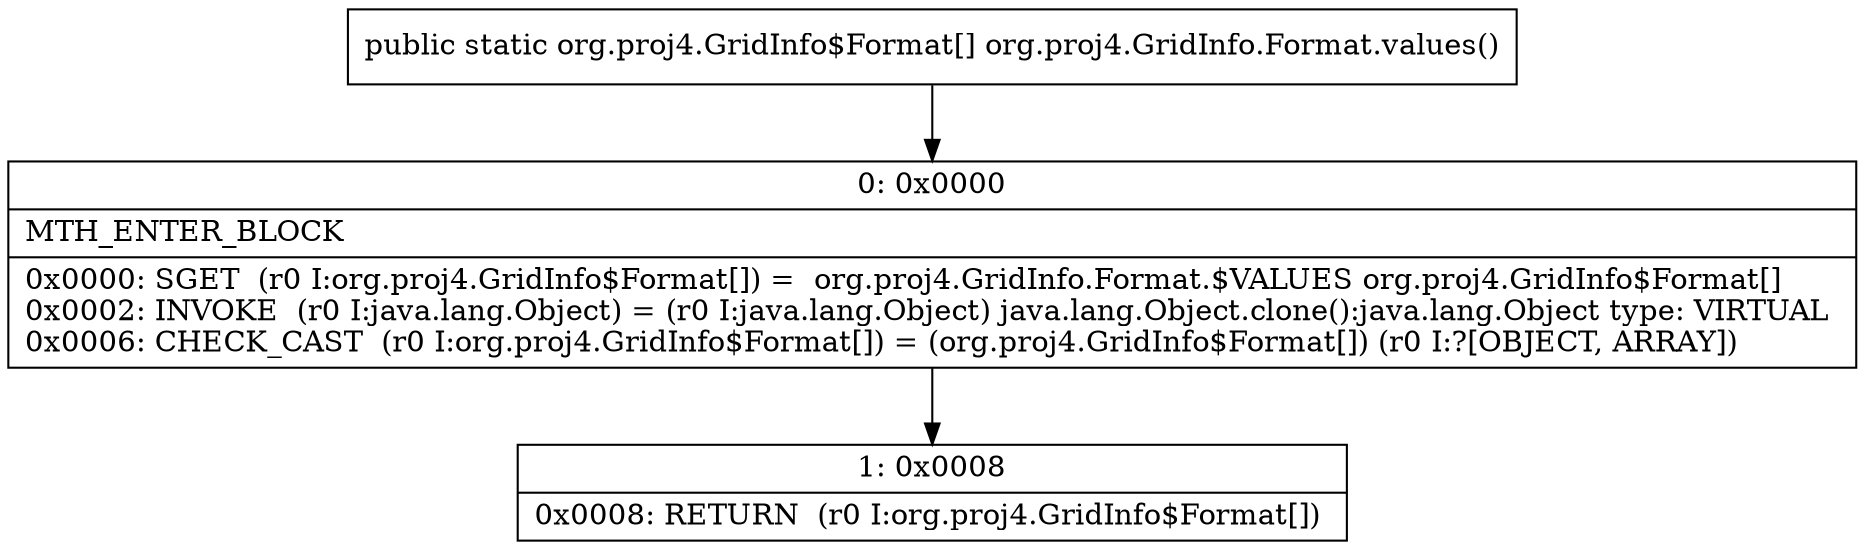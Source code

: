 digraph "CFG fororg.proj4.GridInfo.Format.values()[Lorg\/proj4\/GridInfo$Format;" {
Node_0 [shape=record,label="{0\:\ 0x0000|MTH_ENTER_BLOCK\l|0x0000: SGET  (r0 I:org.proj4.GridInfo$Format[]) =  org.proj4.GridInfo.Format.$VALUES org.proj4.GridInfo$Format[] \l0x0002: INVOKE  (r0 I:java.lang.Object) = (r0 I:java.lang.Object) java.lang.Object.clone():java.lang.Object type: VIRTUAL \l0x0006: CHECK_CAST  (r0 I:org.proj4.GridInfo$Format[]) = (org.proj4.GridInfo$Format[]) (r0 I:?[OBJECT, ARRAY]) \l}"];
Node_1 [shape=record,label="{1\:\ 0x0008|0x0008: RETURN  (r0 I:org.proj4.GridInfo$Format[]) \l}"];
MethodNode[shape=record,label="{public static org.proj4.GridInfo$Format[] org.proj4.GridInfo.Format.values() }"];
MethodNode -> Node_0;
Node_0 -> Node_1;
}

